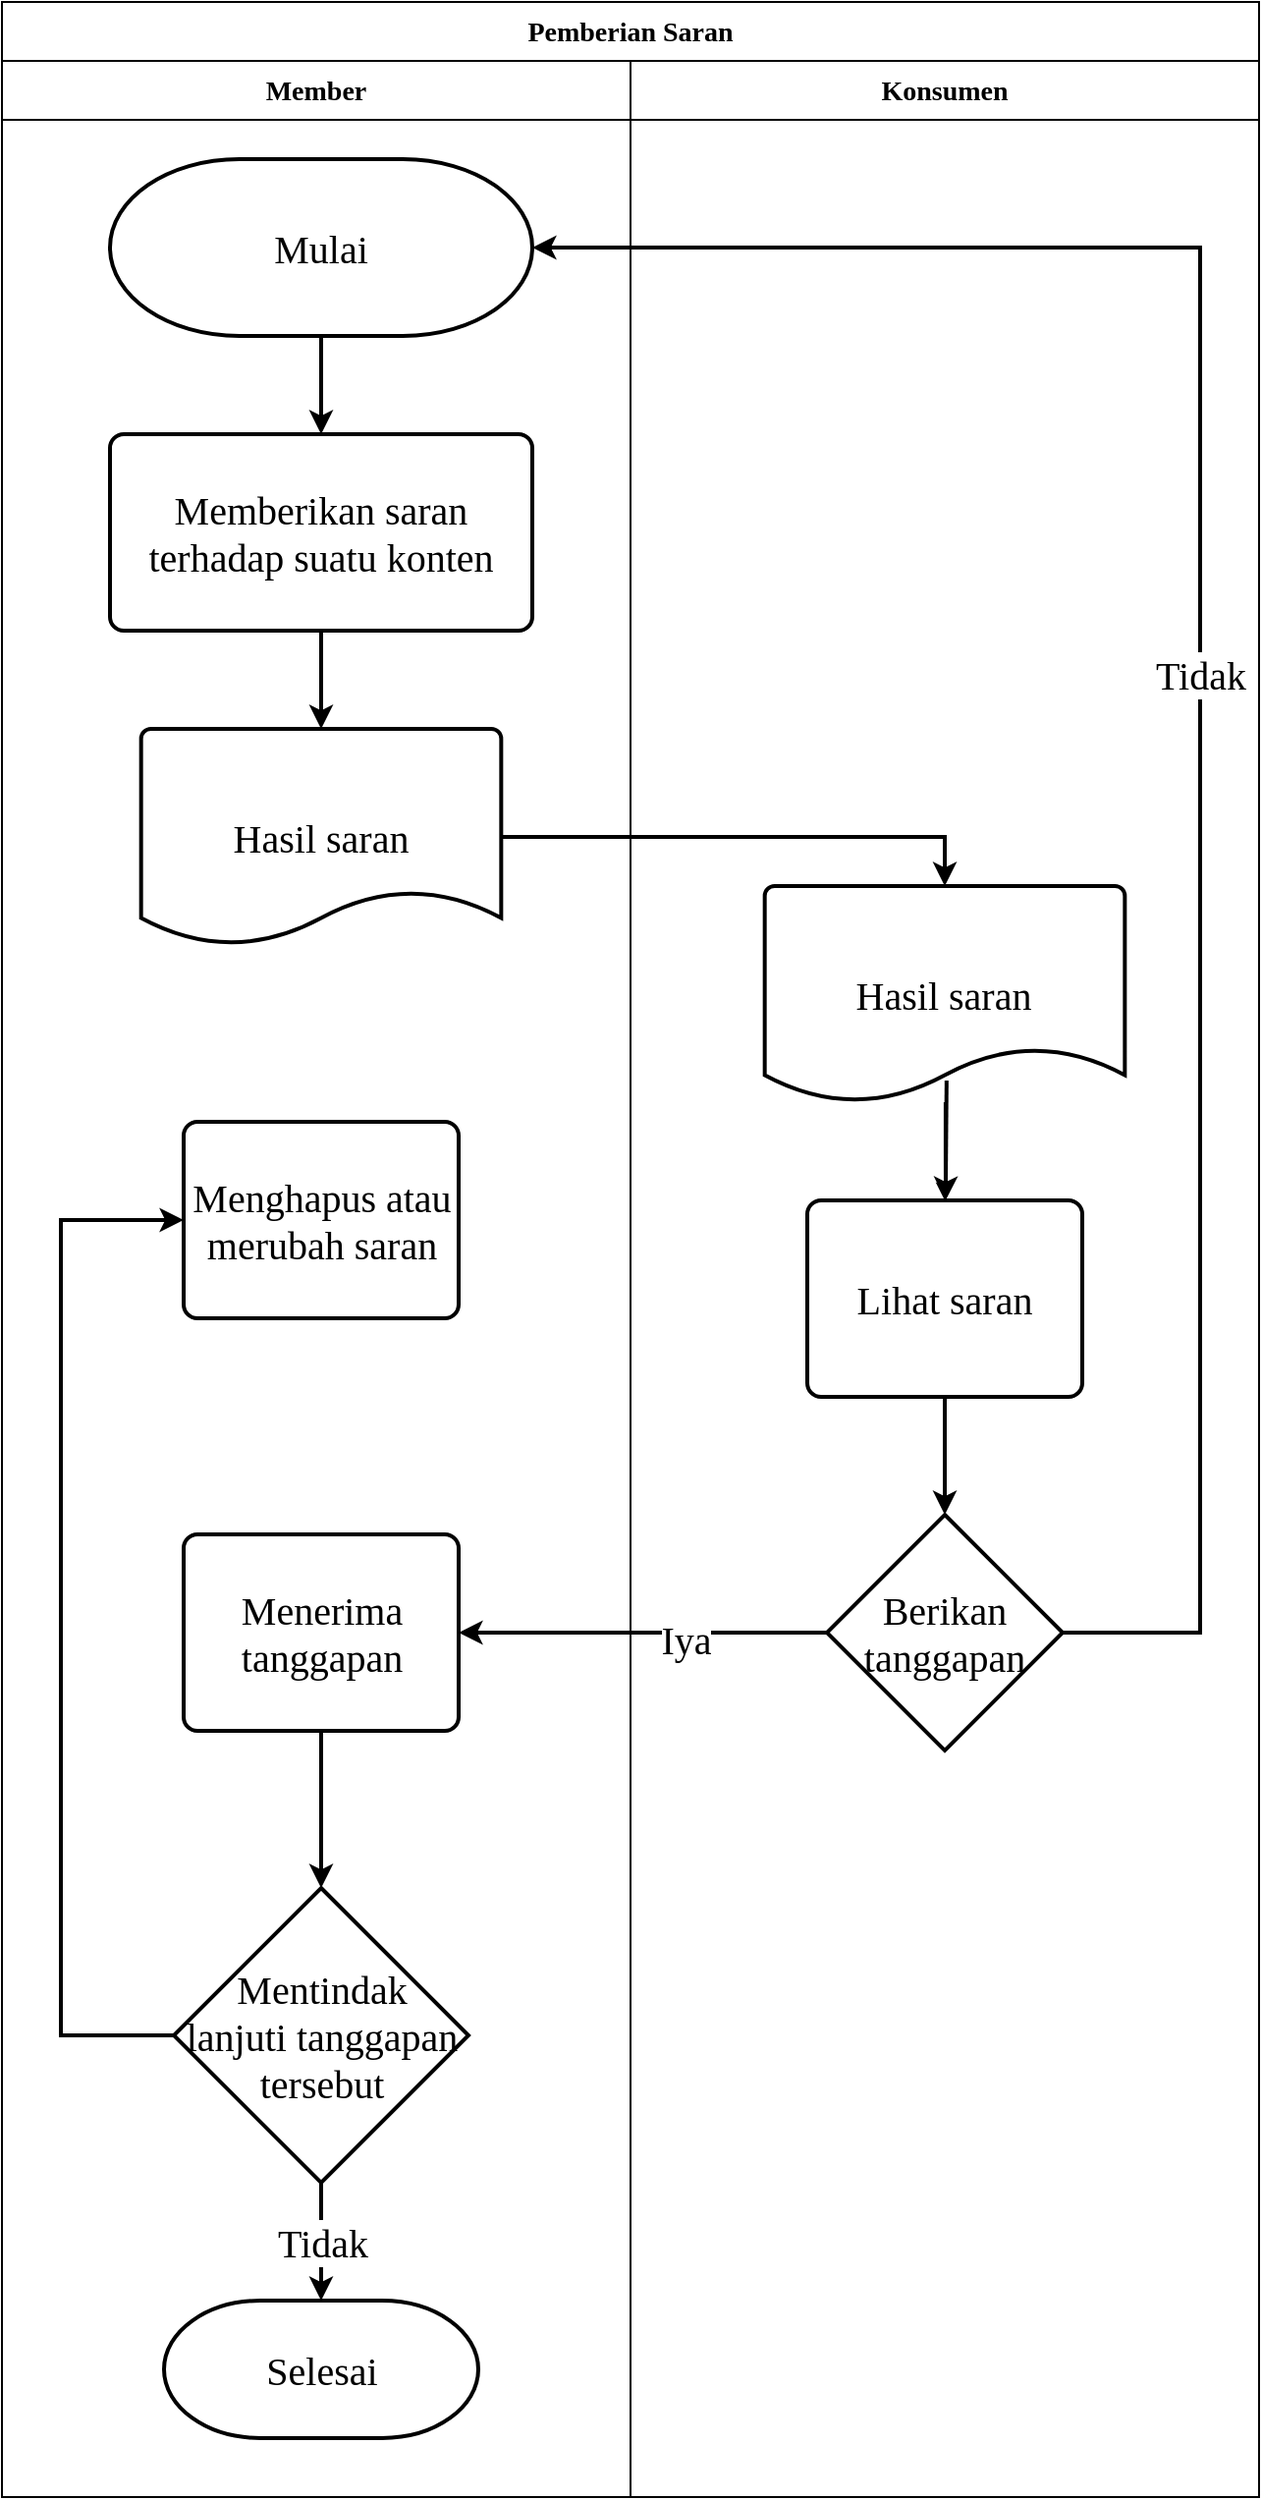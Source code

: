 <mxfile version="20.2.4" type="github">
  <diagram id="JPg_sGbtWYtIUWW4kJTN" name="Page-1">
    <mxGraphModel dx="1102" dy="1672" grid="1" gridSize="10" guides="1" tooltips="1" connect="1" arrows="1" fold="1" page="1" pageScale="1" pageWidth="850" pageHeight="1100" math="0" shadow="0">
      <root>
        <mxCell id="0" />
        <mxCell id="1" parent="0" />
        <mxCell id="aMdTHghUDtawwnR4owCq-1" value="" style="rounded=0;whiteSpace=wrap;html=1;" vertex="1" parent="1">
          <mxGeometry y="-1080" width="640" height="1270" as="geometry" />
        </mxCell>
        <mxCell id="aMdTHghUDtawwnR4owCq-2" value="&lt;b style=&quot;font-size: 14px;&quot;&gt;&lt;font style=&quot;font-size: 14px;&quot; face=&quot;Times New Roman&quot;&gt;Pemberian Saran&lt;br&gt;&lt;/font&gt;&lt;/b&gt;" style="rounded=0;whiteSpace=wrap;html=1;fontSize=14;" vertex="1" parent="1">
          <mxGeometry y="-1080" width="640" height="30" as="geometry" />
        </mxCell>
        <mxCell id="aMdTHghUDtawwnR4owCq-3" value="&lt;font style=&quot;font-size: 14px;&quot; face=&quot;Times New Roman&quot;&gt;&lt;b&gt;Member&lt;/b&gt;&lt;/font&gt;" style="rounded=0;whiteSpace=wrap;html=1;fontSize=14;" vertex="1" parent="1">
          <mxGeometry y="-1050" width="320" height="30" as="geometry" />
        </mxCell>
        <mxCell id="aMdTHghUDtawwnR4owCq-4" value="&lt;b&gt;&lt;font face=&quot;Times New Roman&quot;&gt;Konsumen&lt;/font&gt;&lt;/b&gt;" style="rounded=0;whiteSpace=wrap;html=1;fontSize=14;" vertex="1" parent="1">
          <mxGeometry x="320" y="-1050" width="320" height="30" as="geometry" />
        </mxCell>
        <mxCell id="aMdTHghUDtawwnR4owCq-5" value="" style="rounded=0;whiteSpace=wrap;html=1;fontFamily=Times New Roman;fontSize=14;" vertex="1" parent="1">
          <mxGeometry y="-1020" width="320" height="1210" as="geometry" />
        </mxCell>
        <mxCell id="aMdTHghUDtawwnR4owCq-6" value="Memberikan saran terhadap suatu konten" style="rounded=1;whiteSpace=wrap;html=1;absoluteArcSize=1;arcSize=14;strokeWidth=2;fontFamily=Times New Roman;fontSize=20;" vertex="1" parent="1">
          <mxGeometry x="55" y="-860" width="215" height="100" as="geometry" />
        </mxCell>
        <mxCell id="aMdTHghUDtawwnR4owCq-7" value="Mulai" style="strokeWidth=2;html=1;shape=mxgraph.flowchart.terminator;whiteSpace=wrap;fontFamily=Times New Roman;fontSize=20;" vertex="1" parent="1">
          <mxGeometry x="55" y="-1000" width="215" height="90" as="geometry" />
        </mxCell>
        <mxCell id="aMdTHghUDtawwnR4owCq-8" value="Selesai " style="strokeWidth=2;html=1;shape=mxgraph.flowchart.terminator;whiteSpace=wrap;fontFamily=Times New Roman;fontSize=20;" vertex="1" parent="1">
          <mxGeometry x="82.5" y="90" width="160" height="70" as="geometry" />
        </mxCell>
        <mxCell id="aMdTHghUDtawwnR4owCq-9" value="" style="endArrow=classic;html=1;rounded=0;fontFamily=Times New Roman;fontSize=20;exitX=0.5;exitY=1;exitDx=0;exitDy=0;entryX=0.5;entryY=0;entryDx=0;entryDy=0;entryPerimeter=0;strokeWidth=2;" edge="1" parent="1" source="aMdTHghUDtawwnR4owCq-6" target="aMdTHghUDtawwnR4owCq-13">
          <mxGeometry width="50" height="50" relative="1" as="geometry">
            <mxPoint x="150" y="-705" as="sourcePoint" />
            <mxPoint x="162.505" y="-720" as="targetPoint" />
          </mxGeometry>
        </mxCell>
        <mxCell id="aMdTHghUDtawwnR4owCq-10" value="" style="endArrow=classic;html=1;rounded=0;fontFamily=Times New Roman;fontSize=20;strokeWidth=2;" edge="1" parent="1" source="aMdTHghUDtawwnR4owCq-7" target="aMdTHghUDtawwnR4owCq-6">
          <mxGeometry width="50" height="50" relative="1" as="geometry">
            <mxPoint x="172.5" y="-750" as="sourcePoint" />
            <mxPoint x="172.505" y="-710" as="targetPoint" />
          </mxGeometry>
        </mxCell>
        <mxCell id="aMdTHghUDtawwnR4owCq-11" value="" style="endArrow=classic;html=1;rounded=0;fontFamily=Times New Roman;fontSize=20;strokeWidth=2;exitX=0.5;exitY=1;exitDx=0;exitDy=0;entryX=0.5;entryY=0;entryDx=0;entryDy=0;entryPerimeter=0;" edge="1" parent="1" source="aMdTHghUDtawwnR4owCq-17" target="aMdTHghUDtawwnR4owCq-18">
          <mxGeometry width="50" height="50" relative="1" as="geometry">
            <mxPoint x="172.5" y="-900" as="sourcePoint" />
            <mxPoint x="172.5" y="-850" as="targetPoint" />
          </mxGeometry>
        </mxCell>
        <mxCell id="aMdTHghUDtawwnR4owCq-12" value="Tidak" style="endArrow=classic;html=1;rounded=0;fontFamily=Times New Roman;fontSize=20;strokeWidth=2;entryX=0.5;entryY=0;entryDx=0;entryDy=0;entryPerimeter=0;exitX=0.5;exitY=1;exitDx=0;exitDy=0;exitPerimeter=0;" edge="1" parent="1" source="aMdTHghUDtawwnR4owCq-22" target="aMdTHghUDtawwnR4owCq-8">
          <mxGeometry width="50" height="50" relative="1" as="geometry">
            <mxPoint x="160" y="90" as="sourcePoint" />
            <mxPoint x="170" y="-200" as="targetPoint" />
          </mxGeometry>
        </mxCell>
        <mxCell id="aMdTHghUDtawwnR4owCq-13" value="&lt;font style=&quot;font-size: 20px;&quot; face=&quot;Times New Roman&quot;&gt;Hasil saran&lt;br&gt;&lt;/font&gt;" style="strokeWidth=2;html=1;shape=mxgraph.flowchart.document2;whiteSpace=wrap;size=0.25;" vertex="1" parent="1">
          <mxGeometry x="70.84" y="-710" width="183.33" height="110" as="geometry" />
        </mxCell>
        <mxCell id="aMdTHghUDtawwnR4owCq-14" value="" style="edgeStyle=orthogonalEdgeStyle;rounded=0;orthogonalLoop=1;jettySize=auto;html=1;fontFamily=Times New Roman;fontSize=20;" edge="1" parent="1" source="aMdTHghUDtawwnR4owCq-15" target="aMdTHghUDtawwnR4owCq-17">
          <mxGeometry relative="1" as="geometry" />
        </mxCell>
        <mxCell id="aMdTHghUDtawwnR4owCq-15" value="&lt;font style=&quot;font-size: 20px;&quot; face=&quot;Times New Roman&quot;&gt;Hasil saran&lt;/font&gt;" style="strokeWidth=2;html=1;shape=mxgraph.flowchart.document2;whiteSpace=wrap;size=0.25;" vertex="1" parent="1">
          <mxGeometry x="388.34" y="-630" width="183.33" height="110" as="geometry" />
        </mxCell>
        <mxCell id="aMdTHghUDtawwnR4owCq-16" value="" style="endArrow=classic;html=1;rounded=0;fontFamily=Times New Roman;fontSize=20;exitX=1;exitY=0.5;exitDx=0;exitDy=0;entryX=0.5;entryY=0;entryDx=0;entryDy=0;entryPerimeter=0;strokeWidth=2;exitPerimeter=0;" edge="1" parent="1" source="aMdTHghUDtawwnR4owCq-13" target="aMdTHghUDtawwnR4owCq-15">
          <mxGeometry width="50" height="50" relative="1" as="geometry">
            <mxPoint x="173.055" y="-603.97" as="sourcePoint" />
            <mxPoint x="172.987" y="-557.94" as="targetPoint" />
            <Array as="points">
              <mxPoint x="480" y="-655" />
            </Array>
          </mxGeometry>
        </mxCell>
        <mxCell id="aMdTHghUDtawwnR4owCq-17" value="Lihat saran" style="rounded=1;whiteSpace=wrap;html=1;absoluteArcSize=1;arcSize=14;strokeWidth=2;fontFamily=Times New Roman;fontSize=20;" vertex="1" parent="1">
          <mxGeometry x="410" y="-470" width="140" height="100" as="geometry" />
        </mxCell>
        <mxCell id="aMdTHghUDtawwnR4owCq-18" value="Berikan tanggapan" style="strokeWidth=2;html=1;shape=mxgraph.flowchart.decision;whiteSpace=wrap;fontFamily=Times New Roman;fontSize=20;" vertex="1" parent="1">
          <mxGeometry x="420" y="-310" width="120" height="120" as="geometry" />
        </mxCell>
        <mxCell id="aMdTHghUDtawwnR4owCq-19" value="" style="endArrow=classic;html=1;rounded=0;fontFamily=Times New Roman;fontSize=20;strokeWidth=2;exitX=0.505;exitY=0.9;exitDx=0;exitDy=0;exitPerimeter=0;" edge="1" parent="1" source="aMdTHghUDtawwnR4owCq-15" target="aMdTHghUDtawwnR4owCq-17">
          <mxGeometry width="50" height="50" relative="1" as="geometry">
            <mxPoint x="480" y="-530" as="sourcePoint" />
            <mxPoint x="172.987" y="-557.94" as="targetPoint" />
          </mxGeometry>
        </mxCell>
        <mxCell id="aMdTHghUDtawwnR4owCq-20" value="Tidak" style="endArrow=classic;html=1;rounded=0;fontFamily=Times New Roman;fontSize=20;exitX=1;exitY=0.5;exitDx=0;exitDy=0;entryX=1;entryY=0.5;entryDx=0;entryDy=0;entryPerimeter=0;strokeWidth=2;exitPerimeter=0;" edge="1" parent="1" source="aMdTHghUDtawwnR4owCq-18" target="aMdTHghUDtawwnR4owCq-7">
          <mxGeometry width="50" height="50" relative="1" as="geometry">
            <mxPoint x="183.055" y="-593.97" as="sourcePoint" />
            <mxPoint x="182.987" y="-547.94" as="targetPoint" />
            <Array as="points">
              <mxPoint x="610" y="-250" />
              <mxPoint x="610" y="-955" />
            </Array>
          </mxGeometry>
        </mxCell>
        <mxCell id="aMdTHghUDtawwnR4owCq-21" value="Menerima tanggapan" style="rounded=1;whiteSpace=wrap;html=1;absoluteArcSize=1;arcSize=14;strokeWidth=2;fontFamily=Times New Roman;fontSize=20;" vertex="1" parent="1">
          <mxGeometry x="92.5" y="-300" width="140" height="100" as="geometry" />
        </mxCell>
        <mxCell id="aMdTHghUDtawwnR4owCq-22" value="&lt;div&gt;Mentindak &lt;br&gt;&lt;/div&gt;&lt;div&gt;lanjuti tanggapan tersebut&lt;/div&gt;" style="strokeWidth=2;html=1;shape=mxgraph.flowchart.decision;whiteSpace=wrap;fontFamily=Times New Roman;fontSize=20;" vertex="1" parent="1">
          <mxGeometry x="87.5" y="-120" width="150" height="150" as="geometry" />
        </mxCell>
        <mxCell id="aMdTHghUDtawwnR4owCq-23" value="" style="endArrow=classic;html=1;rounded=0;fontFamily=Times New Roman;fontSize=20;strokeWidth=2;exitX=0;exitY=0.5;exitDx=0;exitDy=0;entryX=1;entryY=0.5;entryDx=0;entryDy=0;exitPerimeter=0;" edge="1" parent="1" source="aMdTHghUDtawwnR4owCq-18" target="aMdTHghUDtawwnR4owCq-21">
          <mxGeometry width="50" height="50" relative="1" as="geometry">
            <mxPoint x="490" y="-360" as="sourcePoint" />
            <mxPoint x="490" y="-300" as="targetPoint" />
          </mxGeometry>
        </mxCell>
        <mxCell id="aMdTHghUDtawwnR4owCq-24" value="Iya" style="edgeLabel;html=1;align=center;verticalAlign=middle;resizable=0;points=[];fontSize=20;fontFamily=Times New Roman;" vertex="1" connectable="0" parent="aMdTHghUDtawwnR4owCq-23">
          <mxGeometry x="-0.232" y="3" relative="1" as="geometry">
            <mxPoint as="offset" />
          </mxGeometry>
        </mxCell>
        <mxCell id="aMdTHghUDtawwnR4owCq-25" value="" style="endArrow=classic;html=1;rounded=0;fontFamily=Times New Roman;fontSize=20;strokeWidth=2;exitX=0.5;exitY=1;exitDx=0;exitDy=0;entryX=0.5;entryY=0;entryDx=0;entryDy=0;entryPerimeter=0;" edge="1" parent="1" source="aMdTHghUDtawwnR4owCq-21" target="aMdTHghUDtawwnR4owCq-22">
          <mxGeometry width="50" height="50" relative="1" as="geometry">
            <mxPoint x="430" y="-240" as="sourcePoint" />
            <mxPoint x="242.5" y="-240" as="targetPoint" />
          </mxGeometry>
        </mxCell>
        <mxCell id="aMdTHghUDtawwnR4owCq-26" value="Menghapus atau merubah saran" style="rounded=1;whiteSpace=wrap;html=1;absoluteArcSize=1;arcSize=14;strokeWidth=2;fontFamily=Times New Roman;fontSize=20;" vertex="1" parent="1">
          <mxGeometry x="92.5" y="-510" width="140" height="100" as="geometry" />
        </mxCell>
        <mxCell id="aMdTHghUDtawwnR4owCq-27" value="" style="endArrow=classic;html=1;rounded=0;fontFamily=Times New Roman;fontSize=20;strokeWidth=2;exitX=0;exitY=0.5;exitDx=0;exitDy=0;entryX=0;entryY=0.5;entryDx=0;entryDy=0;exitPerimeter=0;" edge="1" parent="1" source="aMdTHghUDtawwnR4owCq-22" target="aMdTHghUDtawwnR4owCq-26">
          <mxGeometry width="50" height="50" relative="1" as="geometry">
            <mxPoint x="172.5" y="-190" as="sourcePoint" />
            <mxPoint x="172.5" y="-110" as="targetPoint" />
            <Array as="points">
              <mxPoint x="30" y="-45" />
              <mxPoint x="30" y="-460" />
            </Array>
          </mxGeometry>
        </mxCell>
      </root>
    </mxGraphModel>
  </diagram>
</mxfile>
